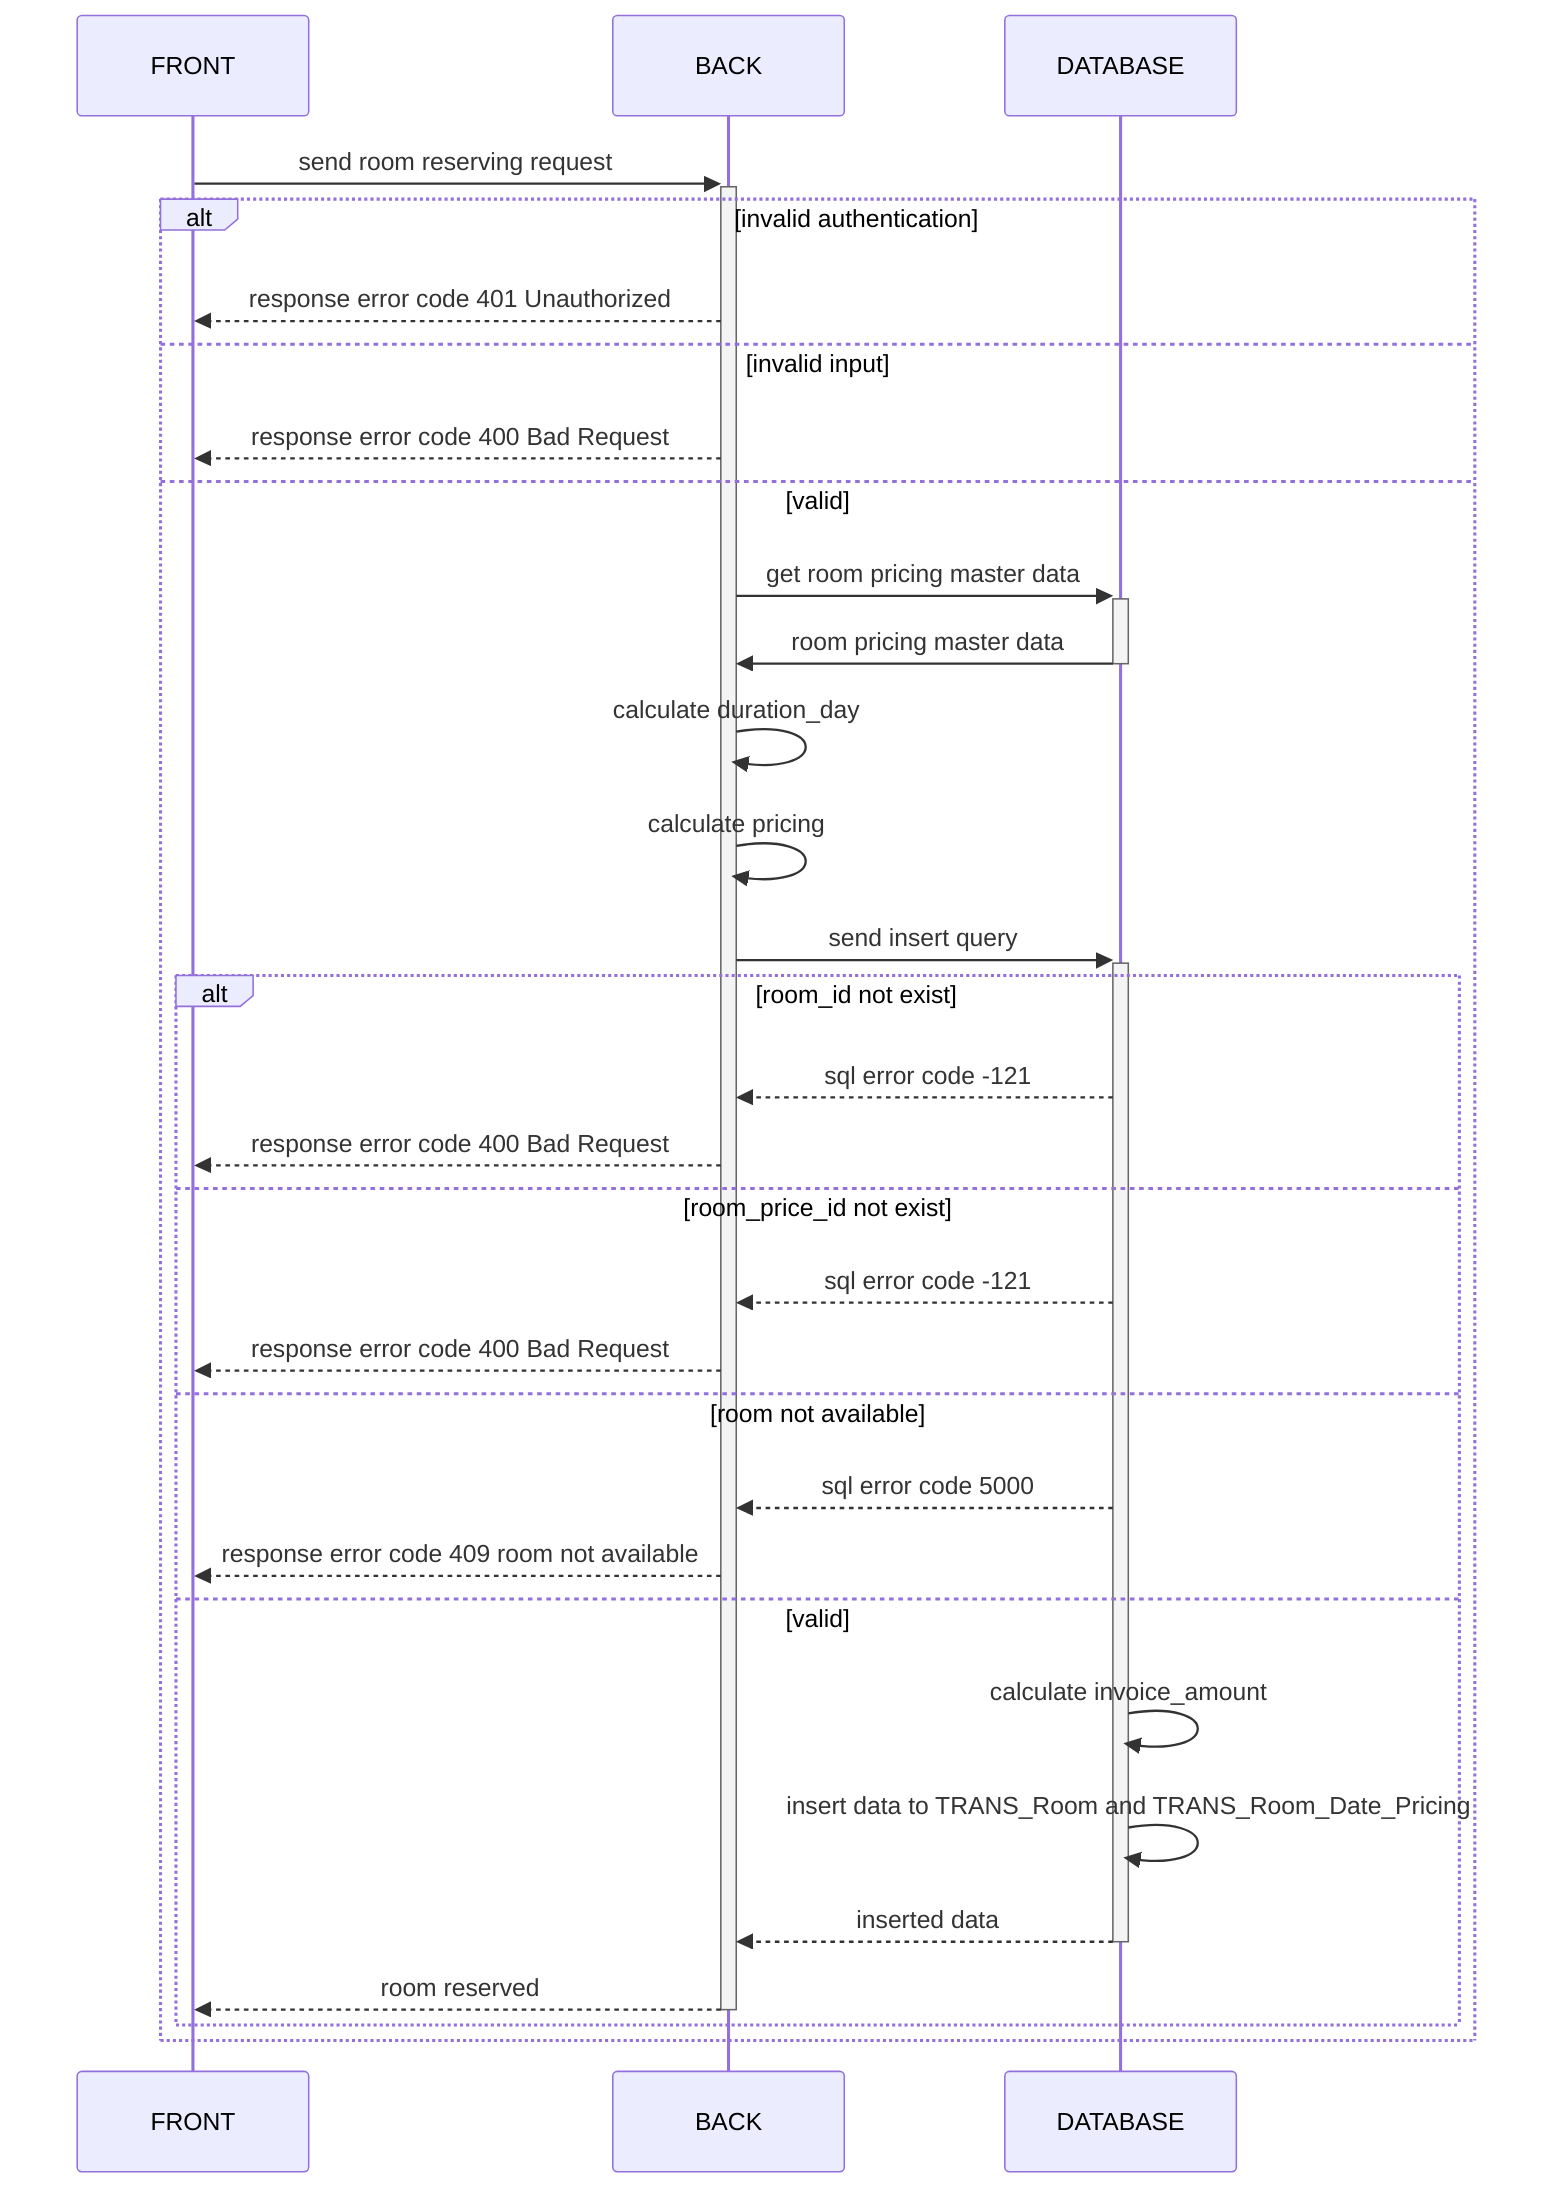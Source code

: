 sequenceDiagram
    FRONT->>+BACK: send room reserving request
    alt invalid authentication
        BACK-->>FRONT: response error code 401 Unauthorized
    else invalid input
        BACK-->>FRONT: response error code 400 Bad Request
    else valid
        BACK->>+DATABASE: get room pricing master data
        DATABASE->>-BACK: room pricing master data
        BACK->>BACK:calculate duration_day
        BACK->>BACK:calculate pricing
        BACK->>+DATABASE: send insert query
        alt room_id not exist
            DATABASE-->>BACK:sql error code -121
            BACK-->>FRONT: response error code 400 Bad Request
        else room_price_id not exist
            DATABASE-->>BACK:sql error code -121
            BACK-->>FRONT: response error code 400 Bad Request
        else room not available
            DATABASE-->>BACK:sql error code 5000
            BACK-->>FRONT: response error code 409 room not available
        else valid
            DATABASE->>DATABASE: calculate invoice_amount
            DATABASE->>DATABASE: insert data to TRANS_Room and TRANS_Room_Date_Pricing
            DATABASE-->>-BACK: inserted data
            BACK-->>-FRONT: room reserved
        end
    end